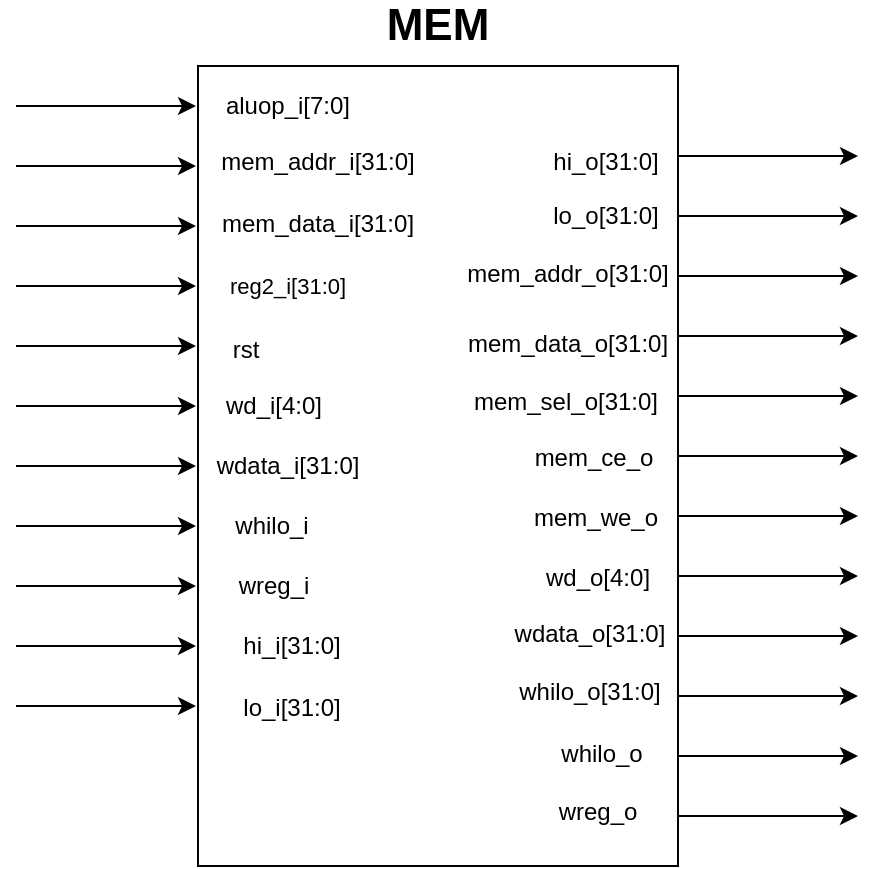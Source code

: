 <mxfile version="14.1.1" type="github">
  <diagram id="7KTe_2K7AGwuItnn4n5i" name="第 1 页">
    <mxGraphModel dx="865" dy="457" grid="1" gridSize="10" guides="1" tooltips="1" connect="1" arrows="1" fold="1" page="1" pageScale="1" pageWidth="1169" pageHeight="1654" math="0" shadow="0">
      <root>
        <mxCell id="0" />
        <mxCell id="1" parent="0" />
        <mxCell id="jbfbIhLz7mu3rf0doeiF-63" value="" style="rounded=0;whiteSpace=wrap;html=1;" vertex="1" parent="1">
          <mxGeometry x="400" y="60" width="240" height="400" as="geometry" />
        </mxCell>
        <mxCell id="jbfbIhLz7mu3rf0doeiF-64" value="" style="endArrow=classic;html=1;" edge="1" parent="1">
          <mxGeometry width="50" height="50" relative="1" as="geometry">
            <mxPoint x="640" y="105" as="sourcePoint" />
            <mxPoint x="730" y="105" as="targetPoint" />
          </mxGeometry>
        </mxCell>
        <mxCell id="jbfbIhLz7mu3rf0doeiF-65" value="" style="endArrow=classic;html=1;" edge="1" parent="1">
          <mxGeometry width="50" height="50" relative="1" as="geometry">
            <mxPoint x="640" y="135" as="sourcePoint" />
            <mxPoint x="730" y="135" as="targetPoint" />
          </mxGeometry>
        </mxCell>
        <mxCell id="jbfbIhLz7mu3rf0doeiF-66" value="" style="endArrow=classic;html=1;" edge="1" parent="1">
          <mxGeometry width="50" height="50" relative="1" as="geometry">
            <mxPoint x="640" y="165" as="sourcePoint" />
            <mxPoint x="730" y="165" as="targetPoint" />
          </mxGeometry>
        </mxCell>
        <mxCell id="jbfbIhLz7mu3rf0doeiF-67" value="" style="endArrow=classic;html=1;" edge="1" parent="1">
          <mxGeometry width="50" height="50" relative="1" as="geometry">
            <mxPoint x="640" y="195" as="sourcePoint" />
            <mxPoint x="730" y="195" as="targetPoint" />
          </mxGeometry>
        </mxCell>
        <mxCell id="jbfbIhLz7mu3rf0doeiF-68" value="" style="endArrow=classic;html=1;" edge="1" parent="1">
          <mxGeometry width="50" height="50" relative="1" as="geometry">
            <mxPoint x="640" y="225" as="sourcePoint" />
            <mxPoint x="730" y="225" as="targetPoint" />
          </mxGeometry>
        </mxCell>
        <mxCell id="jbfbIhLz7mu3rf0doeiF-69" value="" style="endArrow=classic;html=1;" edge="1" parent="1">
          <mxGeometry width="50" height="50" relative="1" as="geometry">
            <mxPoint x="640" y="255" as="sourcePoint" />
            <mxPoint x="730" y="255" as="targetPoint" />
          </mxGeometry>
        </mxCell>
        <mxCell id="jbfbIhLz7mu3rf0doeiF-70" value="" style="endArrow=classic;html=1;" edge="1" parent="1">
          <mxGeometry width="50" height="50" relative="1" as="geometry">
            <mxPoint x="640" y="315" as="sourcePoint" />
            <mxPoint x="730" y="315" as="targetPoint" />
          </mxGeometry>
        </mxCell>
        <mxCell id="jbfbIhLz7mu3rf0doeiF-71" value="" style="endArrow=classic;html=1;" edge="1" parent="1">
          <mxGeometry width="50" height="50" relative="1" as="geometry">
            <mxPoint x="640" y="345" as="sourcePoint" />
            <mxPoint x="730" y="345" as="targetPoint" />
          </mxGeometry>
        </mxCell>
        <mxCell id="jbfbIhLz7mu3rf0doeiF-72" value="" style="endArrow=classic;html=1;" edge="1" parent="1">
          <mxGeometry width="50" height="50" relative="1" as="geometry">
            <mxPoint x="640" y="375" as="sourcePoint" />
            <mxPoint x="730" y="375" as="targetPoint" />
          </mxGeometry>
        </mxCell>
        <mxCell id="jbfbIhLz7mu3rf0doeiF-73" value="" style="endArrow=classic;html=1;" edge="1" parent="1">
          <mxGeometry width="50" height="50" relative="1" as="geometry">
            <mxPoint x="640" y="405" as="sourcePoint" />
            <mxPoint x="730" y="405" as="targetPoint" />
          </mxGeometry>
        </mxCell>
        <mxCell id="jbfbIhLz7mu3rf0doeiF-74" value="" style="endArrow=classic;html=1;" edge="1" parent="1">
          <mxGeometry width="50" height="50" relative="1" as="geometry">
            <mxPoint x="640" y="435" as="sourcePoint" />
            <mxPoint x="730" y="435" as="targetPoint" />
          </mxGeometry>
        </mxCell>
        <mxCell id="jbfbIhLz7mu3rf0doeiF-76" value="" style="endArrow=classic;html=1;" edge="1" parent="1">
          <mxGeometry width="50" height="50" relative="1" as="geometry">
            <mxPoint x="640" y="285" as="sourcePoint" />
            <mxPoint x="730" y="285" as="targetPoint" />
          </mxGeometry>
        </mxCell>
        <mxCell id="jbfbIhLz7mu3rf0doeiF-77" value="" style="endArrow=classic;html=1;" edge="1" parent="1">
          <mxGeometry width="50" height="50" relative="1" as="geometry">
            <mxPoint x="309" y="170" as="sourcePoint" />
            <mxPoint x="399" y="170" as="targetPoint" />
          </mxGeometry>
        </mxCell>
        <mxCell id="jbfbIhLz7mu3rf0doeiF-78" value="" style="endArrow=classic;html=1;" edge="1" parent="1">
          <mxGeometry width="50" height="50" relative="1" as="geometry">
            <mxPoint x="309" y="200" as="sourcePoint" />
            <mxPoint x="399" y="200" as="targetPoint" />
          </mxGeometry>
        </mxCell>
        <mxCell id="jbfbIhLz7mu3rf0doeiF-79" value="" style="endArrow=classic;html=1;" edge="1" parent="1">
          <mxGeometry width="50" height="50" relative="1" as="geometry">
            <mxPoint x="309" y="230" as="sourcePoint" />
            <mxPoint x="399" y="230" as="targetPoint" />
          </mxGeometry>
        </mxCell>
        <mxCell id="jbfbIhLz7mu3rf0doeiF-80" value="" style="endArrow=classic;html=1;" edge="1" parent="1">
          <mxGeometry width="50" height="50" relative="1" as="geometry">
            <mxPoint x="309" y="260" as="sourcePoint" />
            <mxPoint x="399" y="260" as="targetPoint" />
          </mxGeometry>
        </mxCell>
        <mxCell id="jbfbIhLz7mu3rf0doeiF-81" value="" style="endArrow=classic;html=1;" edge="1" parent="1">
          <mxGeometry width="50" height="50" relative="1" as="geometry">
            <mxPoint x="309" y="290" as="sourcePoint" />
            <mxPoint x="399" y="290" as="targetPoint" />
          </mxGeometry>
        </mxCell>
        <mxCell id="jbfbIhLz7mu3rf0doeiF-82" value="" style="endArrow=classic;html=1;" edge="1" parent="1">
          <mxGeometry width="50" height="50" relative="1" as="geometry">
            <mxPoint x="309" y="320" as="sourcePoint" />
            <mxPoint x="399" y="320" as="targetPoint" />
          </mxGeometry>
        </mxCell>
        <mxCell id="jbfbIhLz7mu3rf0doeiF-83" value="" style="endArrow=classic;html=1;" edge="1" parent="1">
          <mxGeometry width="50" height="50" relative="1" as="geometry">
            <mxPoint x="309" y="380" as="sourcePoint" />
            <mxPoint x="399" y="380" as="targetPoint" />
          </mxGeometry>
        </mxCell>
        <mxCell id="jbfbIhLz7mu3rf0doeiF-89" value="" style="endArrow=classic;html=1;" edge="1" parent="1">
          <mxGeometry width="50" height="50" relative="1" as="geometry">
            <mxPoint x="309" y="350" as="sourcePoint" />
            <mxPoint x="399" y="350" as="targetPoint" />
          </mxGeometry>
        </mxCell>
        <mxCell id="jbfbIhLz7mu3rf0doeiF-90" value="" style="endArrow=classic;html=1;" edge="1" parent="1">
          <mxGeometry width="50" height="50" relative="1" as="geometry">
            <mxPoint x="309" y="110" as="sourcePoint" />
            <mxPoint x="399" y="110" as="targetPoint" />
          </mxGeometry>
        </mxCell>
        <mxCell id="jbfbIhLz7mu3rf0doeiF-91" value="" style="endArrow=classic;html=1;" edge="1" parent="1">
          <mxGeometry width="50" height="50" relative="1" as="geometry">
            <mxPoint x="309" y="80" as="sourcePoint" />
            <mxPoint x="399" y="80" as="targetPoint" />
          </mxGeometry>
        </mxCell>
        <mxCell id="jbfbIhLz7mu3rf0doeiF-92" value="" style="endArrow=classic;html=1;" edge="1" parent="1">
          <mxGeometry width="50" height="50" relative="1" as="geometry">
            <mxPoint x="309" y="140" as="sourcePoint" />
            <mxPoint x="399" y="140" as="targetPoint" />
          </mxGeometry>
        </mxCell>
        <mxCell id="jbfbIhLz7mu3rf0doeiF-93" value="&lt;span style=&quot;font-size: 22px&quot;&gt;&lt;b&gt;MEM&lt;/b&gt;&lt;/span&gt;" style="text;html=1;strokeColor=none;fillColor=none;align=center;verticalAlign=middle;whiteSpace=wrap;rounded=0;" vertex="1" parent="1">
          <mxGeometry x="500" y="30" width="40" height="20" as="geometry" />
        </mxCell>
        <mxCell id="jbfbIhLz7mu3rf0doeiF-107" value="aluop_i[7:0]" style="text;html=1;strokeColor=none;fillColor=none;align=center;verticalAlign=middle;whiteSpace=wrap;rounded=0;" vertex="1" parent="1">
          <mxGeometry x="425" y="70" width="40" height="20" as="geometry" />
        </mxCell>
        <mxCell id="jbfbIhLz7mu3rf0doeiF-108" value="mem_addr_i[31:0]" style="text;html=1;strokeColor=none;fillColor=none;align=center;verticalAlign=middle;whiteSpace=wrap;rounded=0;" vertex="1" parent="1">
          <mxGeometry x="440" y="98" width="40" height="20" as="geometry" />
        </mxCell>
        <mxCell id="jbfbIhLz7mu3rf0doeiF-109" value="mem_data_i[31:0]" style="text;html=1;strokeColor=none;fillColor=none;align=center;verticalAlign=middle;whiteSpace=wrap;rounded=0;" vertex="1" parent="1">
          <mxGeometry x="440" y="129" width="40" height="20" as="geometry" />
        </mxCell>
        <mxCell id="jbfbIhLz7mu3rf0doeiF-110" value="&lt;font style=&quot;font-size: 11px&quot;&gt;reg2_i[31:0]&lt;/font&gt;" style="text;html=1;strokeColor=none;fillColor=none;align=center;verticalAlign=middle;whiteSpace=wrap;rounded=0;" vertex="1" parent="1">
          <mxGeometry x="425" y="160" width="40" height="20" as="geometry" />
        </mxCell>
        <mxCell id="jbfbIhLz7mu3rf0doeiF-111" value="rst" style="text;html=1;strokeColor=none;fillColor=none;align=center;verticalAlign=middle;whiteSpace=wrap;rounded=0;" vertex="1" parent="1">
          <mxGeometry x="404" y="192" width="40" height="20" as="geometry" />
        </mxCell>
        <mxCell id="jbfbIhLz7mu3rf0doeiF-112" value="wd_i[4:0]" style="text;html=1;strokeColor=none;fillColor=none;align=center;verticalAlign=middle;whiteSpace=wrap;rounded=0;" vertex="1" parent="1">
          <mxGeometry x="418" y="220" width="40" height="20" as="geometry" />
        </mxCell>
        <mxCell id="jbfbIhLz7mu3rf0doeiF-113" value="wdata_i[31:0]" style="text;html=1;strokeColor=none;fillColor=none;align=center;verticalAlign=middle;whiteSpace=wrap;rounded=0;" vertex="1" parent="1">
          <mxGeometry x="425" y="250" width="40" height="20" as="geometry" />
        </mxCell>
        <mxCell id="jbfbIhLz7mu3rf0doeiF-114" value="whilo_i" style="text;html=1;strokeColor=none;fillColor=none;align=center;verticalAlign=middle;whiteSpace=wrap;rounded=0;" vertex="1" parent="1">
          <mxGeometry x="417" y="280" width="40" height="20" as="geometry" />
        </mxCell>
        <mxCell id="jbfbIhLz7mu3rf0doeiF-115" value="wreg_i" style="text;html=1;strokeColor=none;fillColor=none;align=center;verticalAlign=middle;whiteSpace=wrap;rounded=0;" vertex="1" parent="1">
          <mxGeometry x="418" y="310" width="40" height="20" as="geometry" />
        </mxCell>
        <mxCell id="jbfbIhLz7mu3rf0doeiF-116" value="hi_i[31:0]" style="text;html=1;strokeColor=none;fillColor=none;align=center;verticalAlign=middle;whiteSpace=wrap;rounded=0;" vertex="1" parent="1">
          <mxGeometry x="427" y="340" width="40" height="20" as="geometry" />
        </mxCell>
        <mxCell id="jbfbIhLz7mu3rf0doeiF-117" value="lo_i[31:0]" style="text;html=1;strokeColor=none;fillColor=none;align=center;verticalAlign=middle;whiteSpace=wrap;rounded=0;" vertex="1" parent="1">
          <mxGeometry x="427" y="371" width="40" height="20" as="geometry" />
        </mxCell>
        <mxCell id="jbfbIhLz7mu3rf0doeiF-125" value="hi_o[31:0]" style="text;html=1;strokeColor=none;fillColor=none;align=center;verticalAlign=middle;whiteSpace=wrap;rounded=0;" vertex="1" parent="1">
          <mxGeometry x="584" y="98" width="40" height="20" as="geometry" />
        </mxCell>
        <mxCell id="jbfbIhLz7mu3rf0doeiF-126" style="edgeStyle=orthogonalEdgeStyle;rounded=0;orthogonalLoop=1;jettySize=auto;html=1;exitX=0.5;exitY=1;exitDx=0;exitDy=0;" edge="1" parent="1" source="jbfbIhLz7mu3rf0doeiF-125" target="jbfbIhLz7mu3rf0doeiF-125">
          <mxGeometry relative="1" as="geometry" />
        </mxCell>
        <mxCell id="jbfbIhLz7mu3rf0doeiF-127" value="lo_o[31:0]" style="text;html=1;strokeColor=none;fillColor=none;align=center;verticalAlign=middle;whiteSpace=wrap;rounded=0;" vertex="1" parent="1">
          <mxGeometry x="584" y="125" width="40" height="20" as="geometry" />
        </mxCell>
        <mxCell id="jbfbIhLz7mu3rf0doeiF-128" style="edgeStyle=orthogonalEdgeStyle;rounded=0;orthogonalLoop=1;jettySize=auto;html=1;exitX=0.5;exitY=1;exitDx=0;exitDy=0;" edge="1" parent="1" source="jbfbIhLz7mu3rf0doeiF-127" target="jbfbIhLz7mu3rf0doeiF-127">
          <mxGeometry relative="1" as="geometry" />
        </mxCell>
        <mxCell id="jbfbIhLz7mu3rf0doeiF-130" style="edgeStyle=orthogonalEdgeStyle;rounded=0;orthogonalLoop=1;jettySize=auto;html=1;exitX=0.5;exitY=1;exitDx=0;exitDy=0;" edge="1" parent="1">
          <mxGeometry relative="1" as="geometry">
            <mxPoint x="585" y="235.5" as="sourcePoint" />
            <mxPoint x="585" y="235.5" as="targetPoint" />
          </mxGeometry>
        </mxCell>
        <mxCell id="jbfbIhLz7mu3rf0doeiF-131" value="mem_ce_o" style="text;html=1;strokeColor=none;fillColor=none;align=center;verticalAlign=middle;whiteSpace=wrap;rounded=0;" vertex="1" parent="1">
          <mxGeometry x="578" y="246" width="40" height="20" as="geometry" />
        </mxCell>
        <mxCell id="jbfbIhLz7mu3rf0doeiF-132" style="edgeStyle=orthogonalEdgeStyle;rounded=0;orthogonalLoop=1;jettySize=auto;html=1;exitX=0.5;exitY=1;exitDx=0;exitDy=0;" edge="1" parent="1" source="jbfbIhLz7mu3rf0doeiF-131" target="jbfbIhLz7mu3rf0doeiF-131">
          <mxGeometry relative="1" as="geometry" />
        </mxCell>
        <mxCell id="jbfbIhLz7mu3rf0doeiF-133" value="mem_we_o" style="text;html=1;strokeColor=none;fillColor=none;align=center;verticalAlign=middle;whiteSpace=wrap;rounded=0;" vertex="1" parent="1">
          <mxGeometry x="579" y="276" width="40" height="20" as="geometry" />
        </mxCell>
        <mxCell id="jbfbIhLz7mu3rf0doeiF-134" style="edgeStyle=orthogonalEdgeStyle;rounded=0;orthogonalLoop=1;jettySize=auto;html=1;exitX=0.5;exitY=1;exitDx=0;exitDy=0;" edge="1" parent="1" source="jbfbIhLz7mu3rf0doeiF-133" target="jbfbIhLz7mu3rf0doeiF-133">
          <mxGeometry relative="1" as="geometry" />
        </mxCell>
        <mxCell id="jbfbIhLz7mu3rf0doeiF-136" style="edgeStyle=orthogonalEdgeStyle;rounded=0;orthogonalLoop=1;jettySize=auto;html=1;exitX=0.5;exitY=1;exitDx=0;exitDy=0;" edge="1" parent="1">
          <mxGeometry relative="1" as="geometry">
            <mxPoint x="605" y="330" as="sourcePoint" />
            <mxPoint x="605" y="330" as="targetPoint" />
          </mxGeometry>
        </mxCell>
        <mxCell id="jbfbIhLz7mu3rf0doeiF-137" value="wd_o[4:0]" style="text;html=1;strokeColor=none;fillColor=none;align=center;verticalAlign=middle;whiteSpace=wrap;rounded=0;" vertex="1" parent="1">
          <mxGeometry x="580" y="306" width="40" height="20" as="geometry" />
        </mxCell>
        <mxCell id="jbfbIhLz7mu3rf0doeiF-138" style="edgeStyle=orthogonalEdgeStyle;rounded=0;orthogonalLoop=1;jettySize=auto;html=1;exitX=0.5;exitY=1;exitDx=0;exitDy=0;" edge="1" parent="1" source="jbfbIhLz7mu3rf0doeiF-137" target="jbfbIhLz7mu3rf0doeiF-137">
          <mxGeometry relative="1" as="geometry" />
        </mxCell>
        <mxCell id="jbfbIhLz7mu3rf0doeiF-139" value="wdata_o[31:0]" style="text;html=1;strokeColor=none;fillColor=none;align=center;verticalAlign=middle;whiteSpace=wrap;rounded=0;" vertex="1" parent="1">
          <mxGeometry x="576" y="333.5" width="40" height="20" as="geometry" />
        </mxCell>
        <mxCell id="jbfbIhLz7mu3rf0doeiF-140" value="whilo_o[31:0]" style="text;html=1;strokeColor=none;fillColor=none;align=center;verticalAlign=middle;whiteSpace=wrap;rounded=0;" vertex="1" parent="1">
          <mxGeometry x="576" y="362.5" width="40" height="20" as="geometry" />
        </mxCell>
        <mxCell id="jbfbIhLz7mu3rf0doeiF-141" value="whilo_o" style="text;html=1;strokeColor=none;fillColor=none;align=center;verticalAlign=middle;whiteSpace=wrap;rounded=0;" vertex="1" parent="1">
          <mxGeometry x="582" y="394" width="40" height="20" as="geometry" />
        </mxCell>
        <mxCell id="jbfbIhLz7mu3rf0doeiF-142" value="wreg_o" style="text;html=1;strokeColor=none;fillColor=none;align=center;verticalAlign=middle;whiteSpace=wrap;rounded=0;" vertex="1" parent="1">
          <mxGeometry x="580" y="422.5" width="40" height="20" as="geometry" />
        </mxCell>
        <mxCell id="jbfbIhLz7mu3rf0doeiF-144" value="mem_addr_o[31:0]" style="text;html=1;strokeColor=none;fillColor=none;align=center;verticalAlign=middle;whiteSpace=wrap;rounded=0;" vertex="1" parent="1">
          <mxGeometry x="565" y="149" width="40" height="29" as="geometry" />
        </mxCell>
        <mxCell id="jbfbIhLz7mu3rf0doeiF-145" value="mem_data_o[31:0]" style="text;html=1;strokeColor=none;fillColor=none;align=center;verticalAlign=middle;whiteSpace=wrap;rounded=0;" vertex="1" parent="1">
          <mxGeometry x="565" y="189" width="40" height="20" as="geometry" />
        </mxCell>
        <mxCell id="jbfbIhLz7mu3rf0doeiF-146" value="mem_sel_o[31:0]" style="text;html=1;strokeColor=none;fillColor=none;align=center;verticalAlign=middle;whiteSpace=wrap;rounded=0;" vertex="1" parent="1">
          <mxGeometry x="564" y="218" width="40" height="20" as="geometry" />
        </mxCell>
      </root>
    </mxGraphModel>
  </diagram>
</mxfile>
